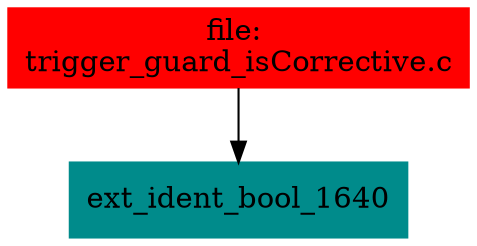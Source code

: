 digraph G {
node [shape=box]

0 [label="file: 
trigger_guard_isCorrective.c",color=red, style=filled]
1 [label="ext_ident_bool_1640",color=cyan4, style=filled]
0 -> 1


}

